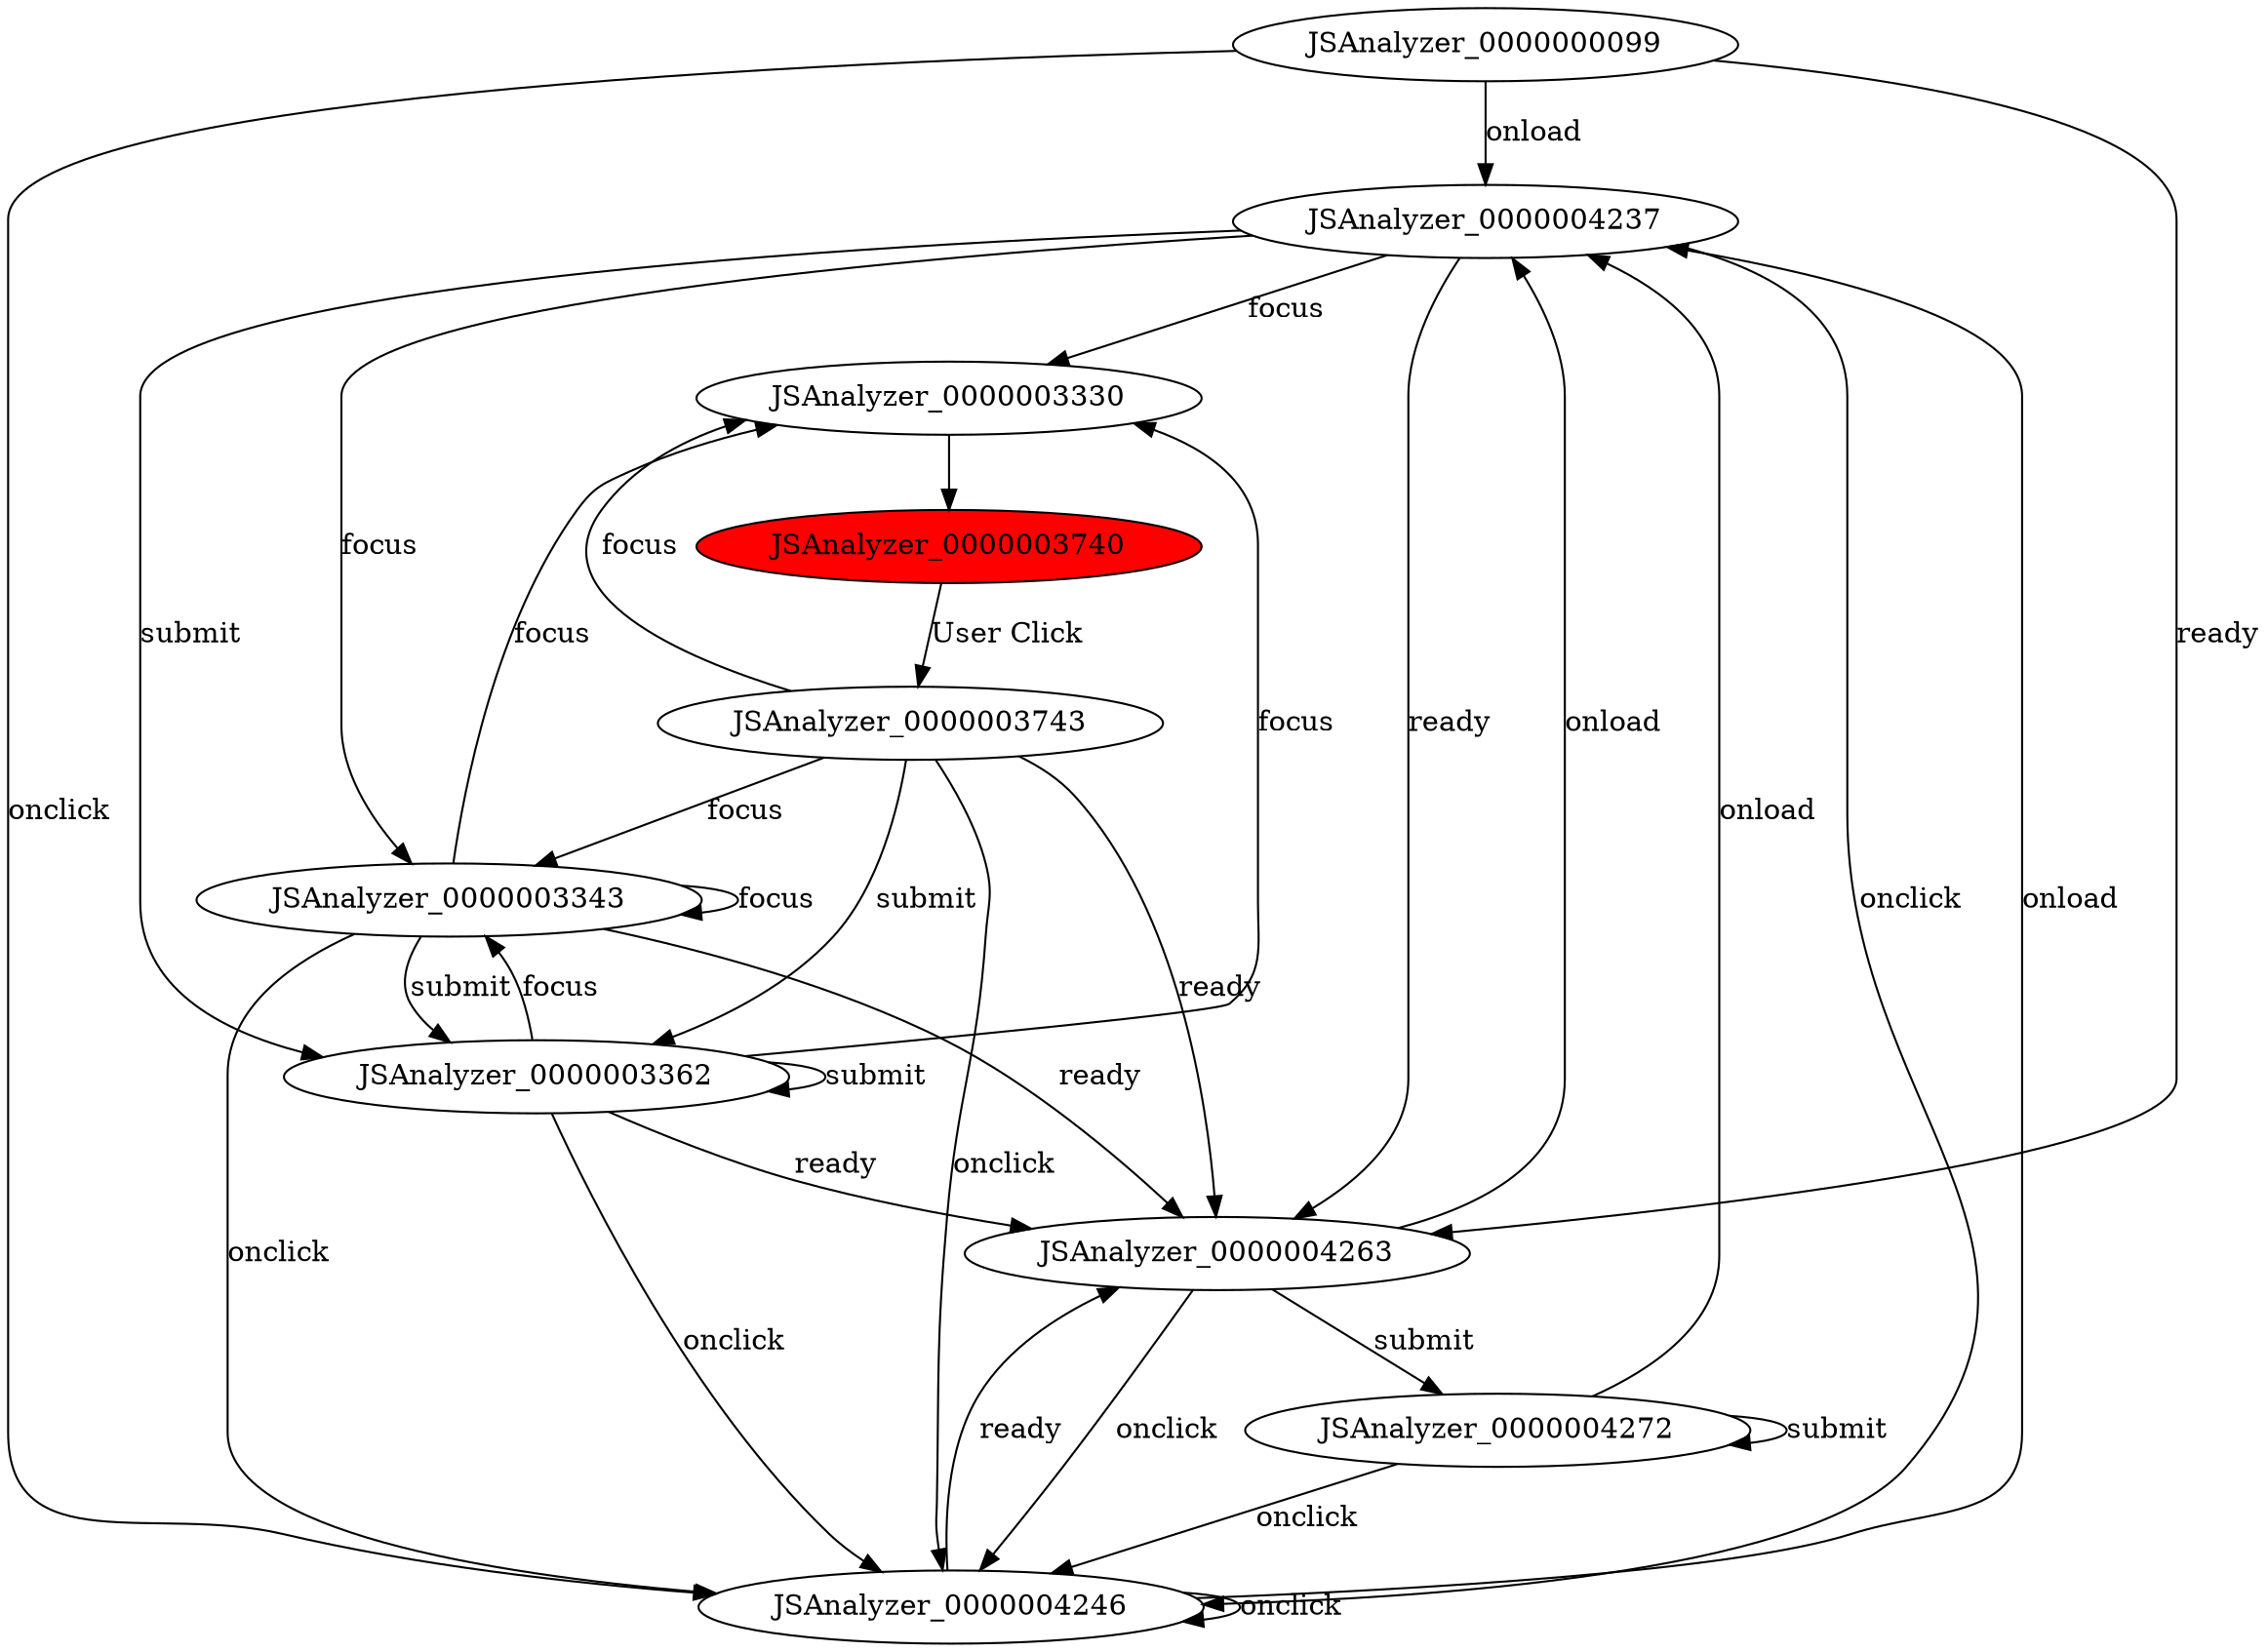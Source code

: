 digraph FSM {
JSAnalyzer_0000000099 [];
JSAnalyzer_0000003330 [];
JSAnalyzer_0000003343 [];
JSAnalyzer_0000003362 [];
JSAnalyzer_0000003740 [style=filled,fillcolor=red];
JSAnalyzer_0000004237 [];
JSAnalyzer_0000004246 [];
JSAnalyzer_0000004263 [];
JSAnalyzer_0000004272 [];
JSAnalyzer_0000003743 [];
JSAnalyzer_0000003330 -> JSAnalyzer_0000003740 []
JSAnalyzer_0000000099 -> JSAnalyzer_0000004237 [label="onload"]
JSAnalyzer_0000000099 -> JSAnalyzer_0000004246 [label="onclick"]
JSAnalyzer_0000000099 -> JSAnalyzer_0000004263 [label="ready"]
JSAnalyzer_0000003343 -> JSAnalyzer_0000003330 [label="focus"]
JSAnalyzer_0000003343 -> JSAnalyzer_0000003343 [label="focus"]
JSAnalyzer_0000003343 -> JSAnalyzer_0000003362 [label="submit"]
JSAnalyzer_0000003343 -> JSAnalyzer_0000004246 [label="onclick"]
JSAnalyzer_0000003343 -> JSAnalyzer_0000004263 [label="ready"]
JSAnalyzer_0000003362 -> JSAnalyzer_0000003330 [label="focus"]
JSAnalyzer_0000003362 -> JSAnalyzer_0000003343 [label="focus"]
JSAnalyzer_0000003362 -> JSAnalyzer_0000003362 [label="submit"]
JSAnalyzer_0000003362 -> JSAnalyzer_0000004246 [label="onclick"]
JSAnalyzer_0000003362 -> JSAnalyzer_0000004263 [label="ready"]
JSAnalyzer_0000003740 -> JSAnalyzer_0000003743 [label="User Click"]
JSAnalyzer_0000004237 -> JSAnalyzer_0000003330 [label="focus"]
JSAnalyzer_0000004237 -> JSAnalyzer_0000003343 [label="focus"]
JSAnalyzer_0000004237 -> JSAnalyzer_0000003362 [label="submit"]
JSAnalyzer_0000004237 -> JSAnalyzer_0000004246 [label="onclick"]
JSAnalyzer_0000004237 -> JSAnalyzer_0000004263 [label="ready"]
JSAnalyzer_0000004246 -> JSAnalyzer_0000004237 [label="onload"]
JSAnalyzer_0000004246 -> JSAnalyzer_0000004246 [label="onclick"]
JSAnalyzer_0000004246 -> JSAnalyzer_0000004263 [label="ready"]
JSAnalyzer_0000004263 -> JSAnalyzer_0000004272 [label="submit"]
JSAnalyzer_0000004263 -> JSAnalyzer_0000004237 [label="onload"]
JSAnalyzer_0000004263 -> JSAnalyzer_0000004246 [label="onclick"]
JSAnalyzer_0000004272 -> JSAnalyzer_0000004272 [label="submit"]
JSAnalyzer_0000004272 -> JSAnalyzer_0000004237 [label="onload"]
JSAnalyzer_0000004272 -> JSAnalyzer_0000004246 [label="onclick"]
JSAnalyzer_0000003743 -> JSAnalyzer_0000003330 [label="focus"]
JSAnalyzer_0000003743 -> JSAnalyzer_0000003343 [label="focus"]
JSAnalyzer_0000003743 -> JSAnalyzer_0000003362 [label="submit"]
JSAnalyzer_0000003743 -> JSAnalyzer_0000004246 [label="onclick"]
JSAnalyzer_0000003743 -> JSAnalyzer_0000004263 [label="ready"]
}
